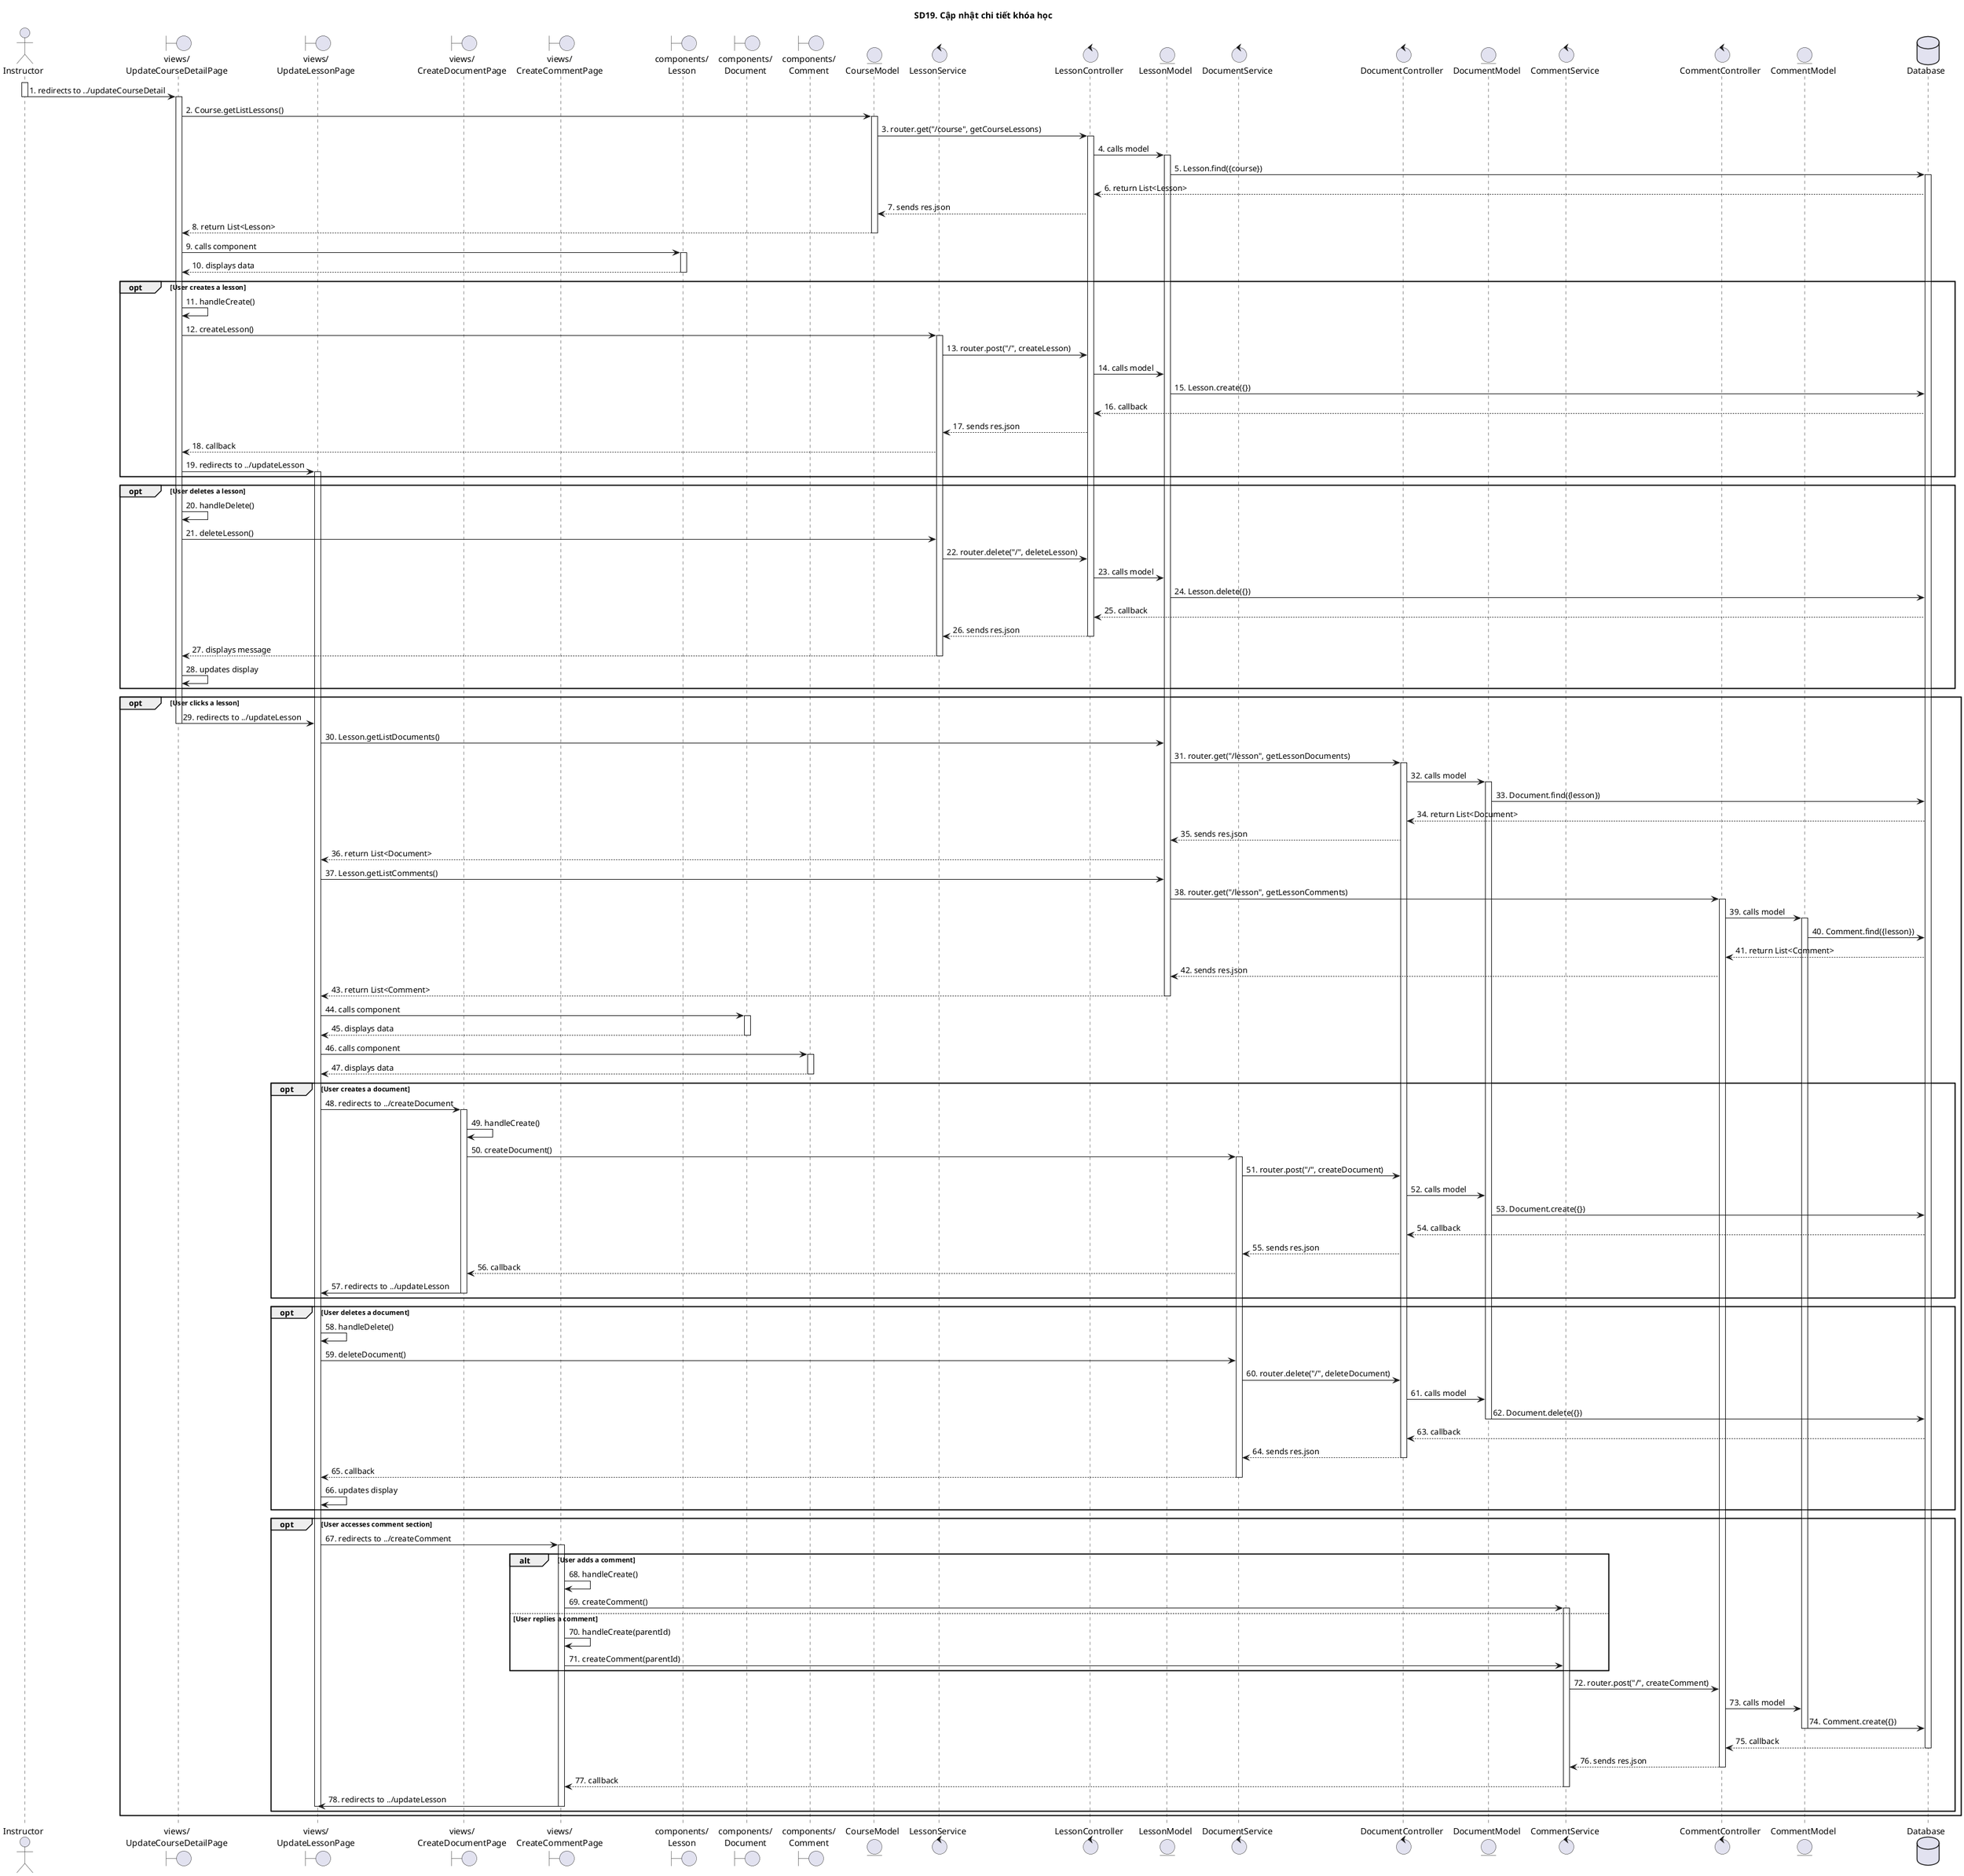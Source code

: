@startuml

title SD19. Cập nhật chi tiết khóa học

actor "Instructor" as Actor
boundary "views/\nUpdateCourseDetailPage" as UpdateCourseDetailPage
boundary "views/\nUpdateLessonPage" as UpdateLessonPage
boundary "views/\nCreateDocumentPage" as CreateDocumentPage
boundary "views/\nCreateCommentPage" as CreateCommentPage
boundary "components/\nLesson" as Lesson
boundary "components/\nDocument" as Document
boundary "components/\nComment" as Comment
entity "CourseModel"
control "LessonService"
control "LessonController"
entity "LessonModel"
control "DocumentService"
control "DocumentController"
entity "DocumentModel"
control "CommentService"
control "CommentController"
entity "CommentModel"
database "Database" as Database

activate Actor
Actor -> UpdateCourseDetailPage: 1. redirects to ../updateCourseDetail
deactivate Actor
activate UpdateCourseDetailPage
UpdateCourseDetailPage -> CourseModel: 2. Course.getListLessons()
activate CourseModel
CourseModel -> LessonController: 3. router.get("/course", getCourseLessons)
activate LessonController
LessonController -> LessonModel: 4. calls model
activate LessonModel
LessonModel -> Database: 5. Lesson.find({course})
activate Database
Database --> LessonController: 6. return List<Lesson>
LessonController --> CourseModel: 7. sends res.json
CourseModel --> UpdateCourseDetailPage: 8. return List<Lesson>
deactivate CourseModel
UpdateCourseDetailPage -> Lesson: 9. calls component
activate Lesson
Lesson --> UpdateCourseDetailPage: 10. displays data
deactivate Lesson

opt User creates a lesson
UpdateCourseDetailPage -> UpdateCourseDetailPage: 11. handleCreate()
UpdateCourseDetailPage -> LessonService: 12. createLesson()
activate LessonService
LessonService -> LessonController: 13. router.post("/", createLesson)
LessonController -> LessonModel: 14. calls model
LessonModel -> Database: 15. Lesson.create({})
Database --> LessonController: 16. callback
LessonController --> LessonService: 17. sends res.json
LessonService --> UpdateCourseDetailPage: 18. callback
UpdateCourseDetailPage-> UpdateLessonPage: 19. redirects to ../updateLesson
activate UpdateLessonPage
end

opt User deletes a lesson
UpdateCourseDetailPage -> UpdateCourseDetailPage: 20. handleDelete()
UpdateCourseDetailPage -> LessonService: 21. deleteLesson()
LessonService -> LessonController: 22. router.delete("/", deleteLesson)
LessonController -> LessonModel: 23. calls model
LessonModel -> Database: 24. Lesson.delete({})
Database --> LessonController: 25. callback
LessonController --> LessonService: 26. sends res.json
deactivate LessonController
LessonService --> UpdateCourseDetailPage: 27. displays message
deactivate LessonService
UpdateCourseDetailPage -> UpdateCourseDetailPage: 28. updates display
end

opt User clicks a lesson
UpdateCourseDetailPage -> UpdateLessonPage: 29. redirects to ../updateLesson
deactivate UpdateCourseDetailPage
UpdateLessonPage -> LessonModel: 30. Lesson.getListDocuments()
LessonModel -> DocumentController: 31. router.get("/lesson", getLessonDocuments)
activate DocumentController
DocumentController -> DocumentModel: 32. calls model
activate DocumentModel
DocumentModel -> Database: 33. Document.find({lesson})
Database --> DocumentController: 34. return List<Document>
DocumentController --> LessonModel: 35. sends res.json
LessonModel --> UpdateLessonPage: 36. return List<Document>

UpdateLessonPage -> LessonModel: 37. Lesson.getListComments()
LessonModel -> CommentController: 38. router.get("/lesson", getLessonComments)
activate CommentController
CommentController -> CommentModel: 39. calls model
activate CommentModel
CommentModel -> Database: 40. Comment.find({lesson})
Database --> CommentController: 41. return List<Comment>
CommentController --> LessonModel: 42. sends res.json
LessonModel --> UpdateLessonPage: 43. return List<Comment>
deactivate LessonModel

UpdateLessonPage -> Document: 44. calls component
activate Document
Document --> UpdateLessonPage: 45. displays data
deactivate Document

UpdateLessonPage -> Comment: 46. calls component
activate Comment
Comment --> UpdateLessonPage: 47. displays data
deactivate Comment

opt User creates a document
UpdateLessonPage -> CreateDocumentPage: 48. redirects to ../createDocument
activate CreateDocumentPage
CreateDocumentPage -> CreateDocumentPage: 49. handleCreate()
CreateDocumentPage -> DocumentService: 50. createDocument()
activate DocumentService
DocumentService -> DocumentController: 51. router.post("/", createDocument)
DocumentController -> DocumentModel: 52. calls model
DocumentModel -> Database: 53. Document.create({})
Database --> DocumentController: 54. callback
DocumentController --> DocumentService: 55. sends res.json
DocumentService --> CreateDocumentPage: 56. callback
CreateDocumentPage -> UpdateLessonPage: 57. redirects to ../updateLesson
deactivate CreateDocumentPage
end

opt User deletes a document
UpdateLessonPage -> UpdateLessonPage: 58. handleDelete()
UpdateLessonPage -> DocumentService: 59. deleteDocument()
DocumentService -> DocumentController: 60. router.delete("/", deleteDocument)
DocumentController -> DocumentModel: 61. calls model
DocumentModel -> Database: 62. Document.delete({})
deactivate DocumentModel
Database --> DocumentController: 63. callback
DocumentController --> DocumentService: 64. sends res.json
deactivate DocumentController
DocumentService --> UpdateLessonPage: 65. callback
deactivate DocumentService
UpdateLessonPage -> UpdateLessonPage: 66. updates display
end

opt User accesses comment section
UpdateLessonPage -> CreateCommentPage: 67. redirects to ../createComment
activate CreateCommentPage
alt User adds a comment
CreateCommentPage -> CreateCommentPage: 68. handleCreate()
CreateCommentPage -> CommentService: 69. createComment()
activate CommentService
else User replies a comment
CreateCommentPage -> CreateCommentPage: 70. handleCreate(parentId)
CreateCommentPage -> CommentService: 71. createComment(parentId)
end
CommentService -> CommentController: 72. router.post("/", createComment)
CommentController -> CommentModel: 73. calls model
CommentModel -> Database: 74. Comment.create({})
deactivate CommentModel
Database --> CommentController: 75. callback
deactivate Database
CommentController --> CommentService: 76. sends res.json
deactivate CommentController
CommentService --> CreateCommentPage: 77. callback
deactivate CommentService
CreateCommentPage -> UpdateLessonPage: 78. redirects to ../updateLesson
deactivate UpdateLessonPage
deactivate CreateCommentPage
end
end

@enduml